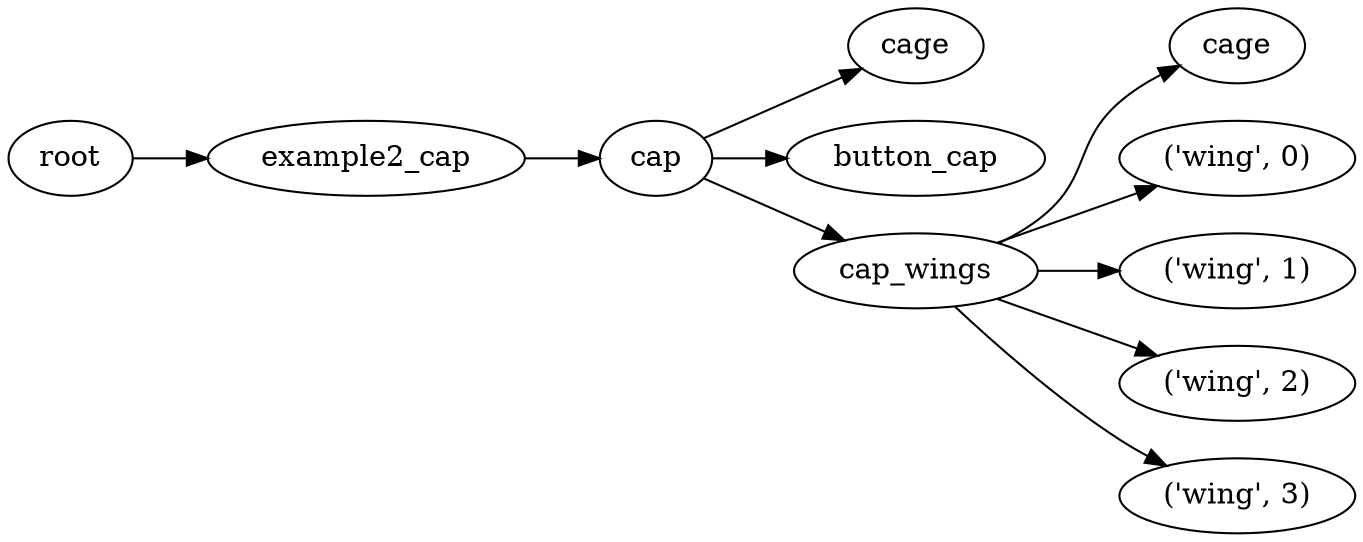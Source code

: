 digraph example2_cap {
	graph [rankdir=LR]
	root_134 [label=root href="javascript:s=&quot;\(\)\nNone&quot;; console.log(s); alert(s);"]
	example2_cap_135 [label=example2_cap href="javascript:s=&quot;\(&#x27;example2_cap&#x27;,\)\nButtonForTactileSwitch&quot;; console.log(s); alert(s);" tooltip=ButtonForTactileSwitch]
	cap_136 [label=cap href="javascript:s=&quot;\(&#x27;example2_cap&#x27;,\ &#x27;cap&#x27;\)\nButtonCap&quot;; console.log(s); alert(s);" tooltip=ButtonCap]
	cage_137 [label=cage href="javascript:s=&quot;\(&#x27;example2_cap&#x27;,\ &#x27;cap&#x27;,\ &#x27;cage&#x27;\)\nCylinder&quot;; console.log(s); alert(s);" tooltip=Cylinder]
	button_cap_138 [label=button_cap href="javascript:s=&quot;\(&#x27;example2_cap&#x27;,\ &#x27;cap&#x27;,\ &#x27;button_cap&#x27;\)\nRotateExtrude&quot;; console.log(s); alert(s);" tooltip=RotateExtrude]
	cap_wings_139 [label=cap_wings href="javascript:s=&quot;\(&#x27;example2_cap&#x27;,\ &#x27;cap&#x27;,\ &#x27;cap_wings&#x27;\)\nButtonWings&quot;; console.log(s); alert(s);" tooltip=ButtonWings]
	cage_140 [label=cage href="javascript:s=&quot;\(&#x27;example2_cap&#x27;,\ &#x27;cap&#x27;,\ &#x27;cap_wings&#x27;,\ &#x27;cage&#x27;\)\nCylinder&quot;; console.log(s); alert(s);" tooltip=Cylinder]
	wing_141 [label="\('wing',\ 0\)" href="javascript:s=&quot;\(&#x27;example2_cap&#x27;,\ &#x27;cap&#x27;,\ &#x27;cap_wings&#x27;,\ \(&#x27;wing&#x27;,\ 0\)\)\nRotateExtrude&quot;; console.log(s); alert(s);" tooltip=RotateExtrude]
	wing_142 [label="\('wing',\ 1\)" href="javascript:s=&quot;\(&#x27;example2_cap&#x27;,\ &#x27;cap&#x27;,\ &#x27;cap_wings&#x27;,\ \(&#x27;wing&#x27;,\ 1\)\)\nRotateExtrude&quot;; console.log(s); alert(s);" tooltip=RotateExtrude]
	wing_143 [label="\('wing',\ 2\)" href="javascript:s=&quot;\(&#x27;example2_cap&#x27;,\ &#x27;cap&#x27;,\ &#x27;cap_wings&#x27;,\ \(&#x27;wing&#x27;,\ 2\)\)\nRotateExtrude&quot;; console.log(s); alert(s);" tooltip=RotateExtrude]
	wing_144 [label="\('wing',\ 3\)" href="javascript:s=&quot;\(&#x27;example2_cap&#x27;,\ &#x27;cap&#x27;,\ &#x27;cap_wings&#x27;,\ \(&#x27;wing&#x27;,\ 3\)\)\nRotateExtrude&quot;; console.log(s); alert(s);" tooltip=RotateExtrude]
	root_134 -> example2_cap_135
	example2_cap_135 -> cap_136
	cap_136 -> cage_137
	cap_136 -> button_cap_138
	cap_136 -> cap_wings_139
	cap_wings_139 -> cage_140
	cap_wings_139 -> wing_141
	cap_wings_139 -> wing_142
	cap_wings_139 -> wing_143
	cap_wings_139 -> wing_144
}

